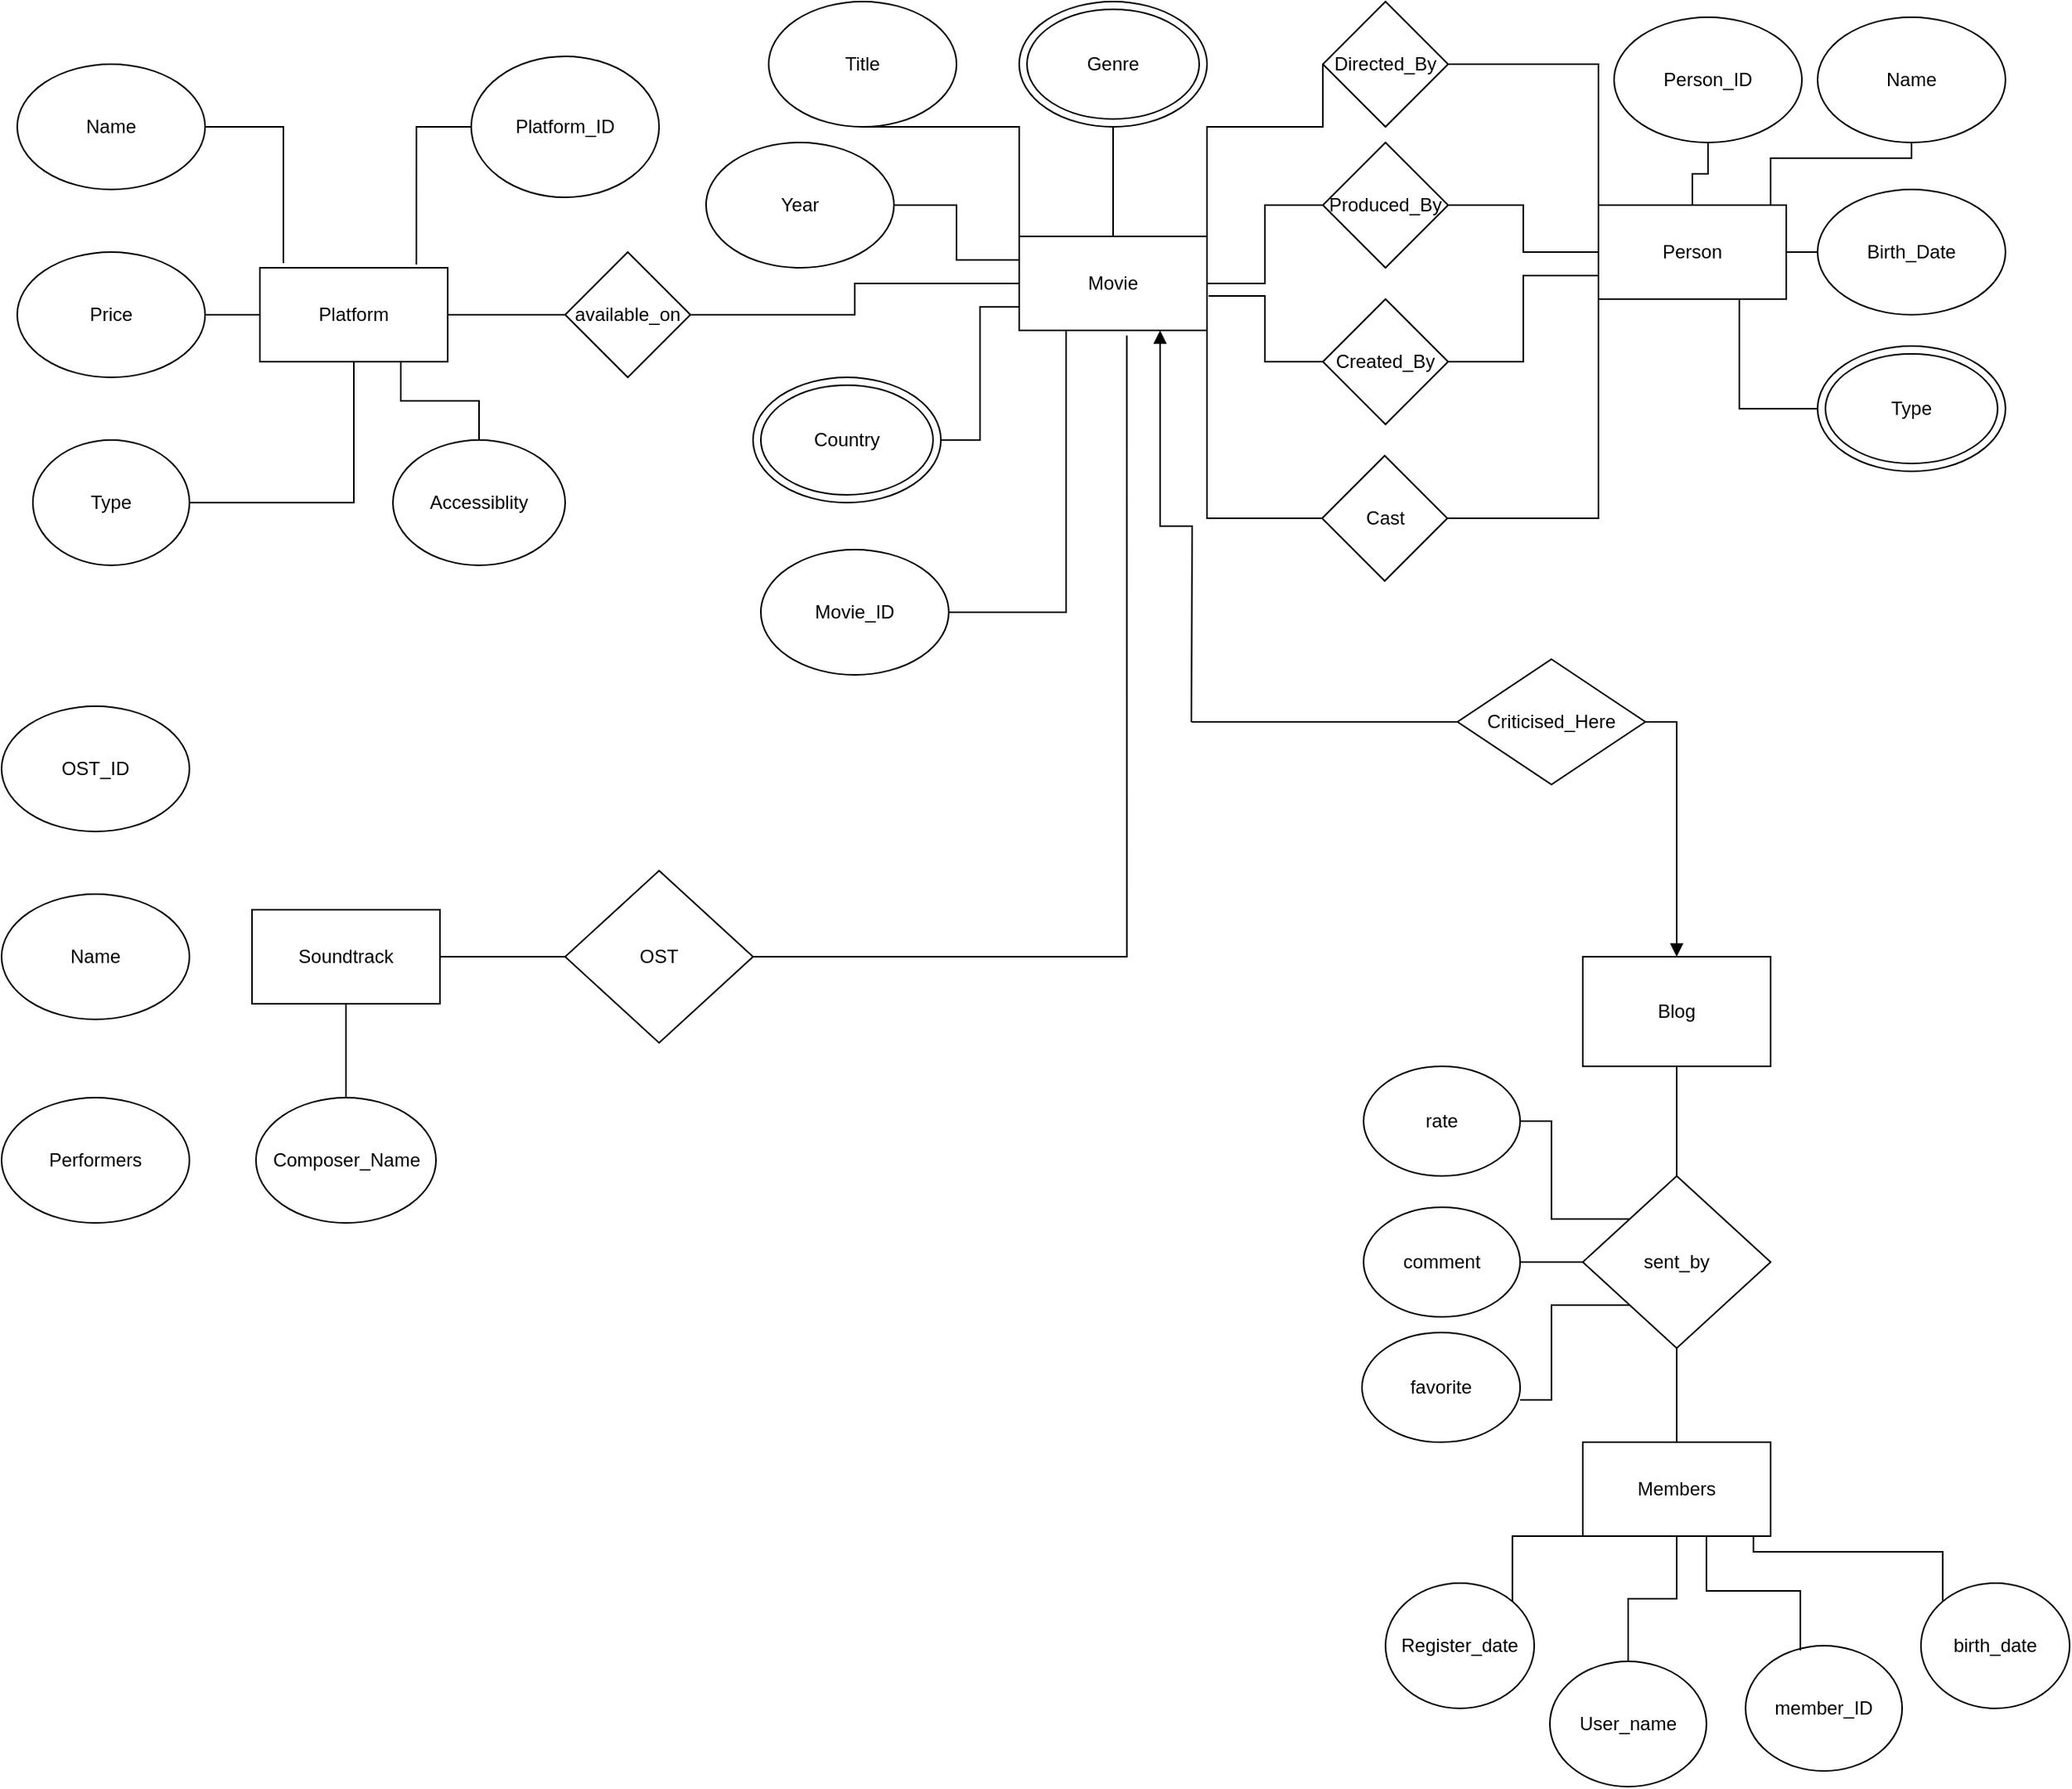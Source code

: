<mxfile version="13.6.6" type="github">
  <diagram id="C5RBs43oDa-KdzZeNtuy" name="Page-1">
    <mxGraphModel dx="1626" dy="935" grid="1" gridSize="10" guides="1" tooltips="1" connect="1" arrows="1" fold="1" page="1" pageScale="1" pageWidth="827" pageHeight="1169" math="0" shadow="0">
      <root>
        <mxCell id="WIyWlLk6GJQsqaUBKTNV-0" />
        <mxCell id="WIyWlLk6GJQsqaUBKTNV-1" parent="WIyWlLk6GJQsqaUBKTNV-0" />
        <mxCell id="zu7qVDjdmiL0SXpGUz2i-52" style="edgeStyle=orthogonalEdgeStyle;rounded=0;orthogonalLoop=1;jettySize=auto;html=1;endArrow=none;endFill=0;strokeColor=#000000;" edge="1" parent="WIyWlLk6GJQsqaUBKTNV-1" source="zu7qVDjdmiL0SXpGUz2i-1" target="zu7qVDjdmiL0SXpGUz2i-44">
          <mxGeometry relative="1" as="geometry" />
        </mxCell>
        <mxCell id="zu7qVDjdmiL0SXpGUz2i-80" style="edgeStyle=orthogonalEdgeStyle;rounded=0;orthogonalLoop=1;jettySize=auto;html=1;exitX=0.75;exitY=1;exitDx=0;exitDy=0;startArrow=block;startFill=1;endArrow=none;endFill=0;strokeColor=#000000;" edge="1" parent="WIyWlLk6GJQsqaUBKTNV-1" source="zu7qVDjdmiL0SXpGUz2i-1">
          <mxGeometry relative="1" as="geometry">
            <mxPoint x="800" y="480" as="targetPoint" />
          </mxGeometry>
        </mxCell>
        <mxCell id="zu7qVDjdmiL0SXpGUz2i-1" value="Movie" style="rounded=0;whiteSpace=wrap;html=1;" vertex="1" parent="WIyWlLk6GJQsqaUBKTNV-1">
          <mxGeometry x="690" y="170" width="120" height="60" as="geometry" />
        </mxCell>
        <mxCell id="zu7qVDjdmiL0SXpGUz2i-36" style="edgeStyle=orthogonalEdgeStyle;rounded=0;orthogonalLoop=1;jettySize=auto;html=1;endArrow=none;endFill=0;strokeColor=#000000;" edge="1" parent="WIyWlLk6GJQsqaUBKTNV-1" source="zu7qVDjdmiL0SXpGUz2i-2" target="zu7qVDjdmiL0SXpGUz2i-1">
          <mxGeometry relative="1" as="geometry" />
        </mxCell>
        <mxCell id="zu7qVDjdmiL0SXpGUz2i-2" value="Genre" style="ellipse;whiteSpace=wrap;html=1;" vertex="1" parent="WIyWlLk6GJQsqaUBKTNV-1">
          <mxGeometry x="690" y="20" width="120" height="80" as="geometry" />
        </mxCell>
        <mxCell id="zu7qVDjdmiL0SXpGUz2i-34" style="edgeStyle=orthogonalEdgeStyle;rounded=0;orthogonalLoop=1;jettySize=auto;html=1;entryX=0;entryY=0.25;entryDx=0;entryDy=0;endArrow=none;endFill=0;strokeColor=#000000;" edge="1" parent="WIyWlLk6GJQsqaUBKTNV-1" source="zu7qVDjdmiL0SXpGUz2i-4" target="zu7qVDjdmiL0SXpGUz2i-1">
          <mxGeometry relative="1" as="geometry" />
        </mxCell>
        <mxCell id="zu7qVDjdmiL0SXpGUz2i-4" value="Year" style="ellipse;whiteSpace=wrap;html=1;" vertex="1" parent="WIyWlLk6GJQsqaUBKTNV-1">
          <mxGeometry x="490" y="110" width="120" height="80" as="geometry" />
        </mxCell>
        <mxCell id="zu7qVDjdmiL0SXpGUz2i-35" style="edgeStyle=orthogonalEdgeStyle;rounded=0;orthogonalLoop=1;jettySize=auto;html=1;entryX=0;entryY=0;entryDx=0;entryDy=0;endArrow=none;endFill=0;strokeColor=#000000;" edge="1" parent="WIyWlLk6GJQsqaUBKTNV-1" source="zu7qVDjdmiL0SXpGUz2i-7" target="zu7qVDjdmiL0SXpGUz2i-1">
          <mxGeometry relative="1" as="geometry">
            <Array as="points">
              <mxPoint x="690" y="100" />
            </Array>
          </mxGeometry>
        </mxCell>
        <mxCell id="zu7qVDjdmiL0SXpGUz2i-7" value="Title" style="ellipse;whiteSpace=wrap;html=1;" vertex="1" parent="WIyWlLk6GJQsqaUBKTNV-1">
          <mxGeometry x="530" y="20" width="120" height="80" as="geometry" />
        </mxCell>
        <mxCell id="zu7qVDjdmiL0SXpGUz2i-33" style="edgeStyle=orthogonalEdgeStyle;rounded=0;orthogonalLoop=1;jettySize=auto;html=1;entryX=0;entryY=0.75;entryDx=0;entryDy=0;endArrow=none;endFill=0;strokeColor=#000000;" edge="1" parent="WIyWlLk6GJQsqaUBKTNV-1" source="zu7qVDjdmiL0SXpGUz2i-14" target="zu7qVDjdmiL0SXpGUz2i-1">
          <mxGeometry relative="1" as="geometry" />
        </mxCell>
        <mxCell id="zu7qVDjdmiL0SXpGUz2i-14" value="Country" style="ellipse;whiteSpace=wrap;html=1;" vertex="1" parent="WIyWlLk6GJQsqaUBKTNV-1">
          <mxGeometry x="520" y="260" width="120" height="80" as="geometry" />
        </mxCell>
        <mxCell id="zu7qVDjdmiL0SXpGUz2i-50" style="edgeStyle=orthogonalEdgeStyle;rounded=0;orthogonalLoop=1;jettySize=auto;html=1;entryX=0;entryY=0.5;entryDx=0;entryDy=0;endArrow=none;endFill=0;strokeColor=#000000;" edge="1" parent="WIyWlLk6GJQsqaUBKTNV-1" source="zu7qVDjdmiL0SXpGUz2i-38" target="zu7qVDjdmiL0SXpGUz2i-41">
          <mxGeometry relative="1" as="geometry" />
        </mxCell>
        <mxCell id="zu7qVDjdmiL0SXpGUz2i-38" value="Person" style="rounded=0;whiteSpace=wrap;html=1;" vertex="1" parent="WIyWlLk6GJQsqaUBKTNV-1">
          <mxGeometry x="1060" y="150" width="120" height="60" as="geometry" />
        </mxCell>
        <mxCell id="zu7qVDjdmiL0SXpGUz2i-48" style="edgeStyle=orthogonalEdgeStyle;rounded=0;orthogonalLoop=1;jettySize=auto;html=1;endArrow=none;endFill=0;strokeColor=#000000;" edge="1" parent="WIyWlLk6GJQsqaUBKTNV-1" source="zu7qVDjdmiL0SXpGUz2i-39" target="zu7qVDjdmiL0SXpGUz2i-38">
          <mxGeometry relative="1" as="geometry" />
        </mxCell>
        <mxCell id="zu7qVDjdmiL0SXpGUz2i-39" value="Person_ID" style="ellipse;whiteSpace=wrap;html=1;" vertex="1" parent="WIyWlLk6GJQsqaUBKTNV-1">
          <mxGeometry x="1070" y="30" width="120" height="80" as="geometry" />
        </mxCell>
        <mxCell id="zu7qVDjdmiL0SXpGUz2i-49" style="edgeStyle=orthogonalEdgeStyle;rounded=0;orthogonalLoop=1;jettySize=auto;html=1;endArrow=none;endFill=0;strokeColor=#000000;" edge="1" parent="WIyWlLk6GJQsqaUBKTNV-1" source="zu7qVDjdmiL0SXpGUz2i-40">
          <mxGeometry relative="1" as="geometry">
            <mxPoint x="1170" y="150" as="targetPoint" />
            <Array as="points">
              <mxPoint x="1260" y="120" />
              <mxPoint x="1170" y="120" />
            </Array>
          </mxGeometry>
        </mxCell>
        <mxCell id="zu7qVDjdmiL0SXpGUz2i-40" value="Name" style="ellipse;whiteSpace=wrap;html=1;" vertex="1" parent="WIyWlLk6GJQsqaUBKTNV-1">
          <mxGeometry x="1200" y="30" width="120" height="80" as="geometry" />
        </mxCell>
        <mxCell id="zu7qVDjdmiL0SXpGUz2i-41" value="Birth_Date" style="ellipse;whiteSpace=wrap;html=1;" vertex="1" parent="WIyWlLk6GJQsqaUBKTNV-1">
          <mxGeometry x="1200" y="140" width="120" height="80" as="geometry" />
        </mxCell>
        <mxCell id="zu7qVDjdmiL0SXpGUz2i-51" style="edgeStyle=orthogonalEdgeStyle;rounded=0;orthogonalLoop=1;jettySize=auto;html=1;entryX=0.75;entryY=1;entryDx=0;entryDy=0;endArrow=none;endFill=0;strokeColor=#000000;" edge="1" parent="WIyWlLk6GJQsqaUBKTNV-1" source="zu7qVDjdmiL0SXpGUz2i-42" target="zu7qVDjdmiL0SXpGUz2i-38">
          <mxGeometry relative="1" as="geometry" />
        </mxCell>
        <mxCell id="zu7qVDjdmiL0SXpGUz2i-42" value="Type" style="ellipse;whiteSpace=wrap;html=1;" vertex="1" parent="WIyWlLk6GJQsqaUBKTNV-1">
          <mxGeometry x="1200" y="240" width="120" height="80" as="geometry" />
        </mxCell>
        <mxCell id="zu7qVDjdmiL0SXpGUz2i-53" style="edgeStyle=orthogonalEdgeStyle;rounded=0;orthogonalLoop=1;jettySize=auto;html=1;entryX=1;entryY=0;entryDx=0;entryDy=0;endArrow=none;endFill=0;strokeColor=#000000;exitX=0;exitY=0.5;exitDx=0;exitDy=0;" edge="1" parent="WIyWlLk6GJQsqaUBKTNV-1" source="zu7qVDjdmiL0SXpGUz2i-43" target="zu7qVDjdmiL0SXpGUz2i-1">
          <mxGeometry relative="1" as="geometry">
            <Array as="points">
              <mxPoint x="884" y="100" />
              <mxPoint x="810" y="100" />
            </Array>
          </mxGeometry>
        </mxCell>
        <mxCell id="zu7qVDjdmiL0SXpGUz2i-56" style="edgeStyle=orthogonalEdgeStyle;rounded=0;orthogonalLoop=1;jettySize=auto;html=1;entryX=0;entryY=0;entryDx=0;entryDy=0;endArrow=none;endFill=0;strokeColor=#000000;" edge="1" parent="WIyWlLk6GJQsqaUBKTNV-1" source="zu7qVDjdmiL0SXpGUz2i-43" target="zu7qVDjdmiL0SXpGUz2i-38">
          <mxGeometry relative="1" as="geometry" />
        </mxCell>
        <mxCell id="zu7qVDjdmiL0SXpGUz2i-43" value="Directed_By" style="rhombus;whiteSpace=wrap;html=1;" vertex="1" parent="WIyWlLk6GJQsqaUBKTNV-1">
          <mxGeometry x="884" y="20" width="80" height="80" as="geometry" />
        </mxCell>
        <mxCell id="zu7qVDjdmiL0SXpGUz2i-57" style="edgeStyle=orthogonalEdgeStyle;rounded=0;orthogonalLoop=1;jettySize=auto;html=1;entryX=0;entryY=0.5;entryDx=0;entryDy=0;endArrow=none;endFill=0;strokeColor=#000000;" edge="1" parent="WIyWlLk6GJQsqaUBKTNV-1" source="zu7qVDjdmiL0SXpGUz2i-44" target="zu7qVDjdmiL0SXpGUz2i-38">
          <mxGeometry relative="1" as="geometry" />
        </mxCell>
        <mxCell id="zu7qVDjdmiL0SXpGUz2i-44" value="Produced_By" style="rhombus;whiteSpace=wrap;html=1;" vertex="1" parent="WIyWlLk6GJQsqaUBKTNV-1">
          <mxGeometry x="884" y="110" width="80" height="80" as="geometry" />
        </mxCell>
        <mxCell id="zu7qVDjdmiL0SXpGUz2i-54" style="edgeStyle=orthogonalEdgeStyle;rounded=0;orthogonalLoop=1;jettySize=auto;html=1;entryX=1.008;entryY=0.633;entryDx=0;entryDy=0;entryPerimeter=0;endArrow=none;endFill=0;strokeColor=#000000;" edge="1" parent="WIyWlLk6GJQsqaUBKTNV-1" source="zu7qVDjdmiL0SXpGUz2i-45" target="zu7qVDjdmiL0SXpGUz2i-1">
          <mxGeometry relative="1" as="geometry" />
        </mxCell>
        <mxCell id="zu7qVDjdmiL0SXpGUz2i-58" style="edgeStyle=orthogonalEdgeStyle;rounded=0;orthogonalLoop=1;jettySize=auto;html=1;entryX=0;entryY=0.75;entryDx=0;entryDy=0;endArrow=none;endFill=0;strokeColor=#000000;" edge="1" parent="WIyWlLk6GJQsqaUBKTNV-1" source="zu7qVDjdmiL0SXpGUz2i-45" target="zu7qVDjdmiL0SXpGUz2i-38">
          <mxGeometry relative="1" as="geometry" />
        </mxCell>
        <mxCell id="zu7qVDjdmiL0SXpGUz2i-45" value="Created_By" style="rhombus;whiteSpace=wrap;html=1;" vertex="1" parent="WIyWlLk6GJQsqaUBKTNV-1">
          <mxGeometry x="884" y="210" width="80" height="80" as="geometry" />
        </mxCell>
        <mxCell id="zu7qVDjdmiL0SXpGUz2i-55" style="edgeStyle=orthogonalEdgeStyle;rounded=0;orthogonalLoop=1;jettySize=auto;html=1;entryX=1;entryY=1;entryDx=0;entryDy=0;endArrow=none;endFill=0;strokeColor=#000000;" edge="1" parent="WIyWlLk6GJQsqaUBKTNV-1" source="zu7qVDjdmiL0SXpGUz2i-46" target="zu7qVDjdmiL0SXpGUz2i-1">
          <mxGeometry relative="1" as="geometry" />
        </mxCell>
        <mxCell id="zu7qVDjdmiL0SXpGUz2i-59" style="edgeStyle=orthogonalEdgeStyle;rounded=0;orthogonalLoop=1;jettySize=auto;html=1;entryX=0;entryY=1;entryDx=0;entryDy=0;endArrow=none;endFill=0;strokeColor=#000000;" edge="1" parent="WIyWlLk6GJQsqaUBKTNV-1" source="zu7qVDjdmiL0SXpGUz2i-46" target="zu7qVDjdmiL0SXpGUz2i-38">
          <mxGeometry relative="1" as="geometry" />
        </mxCell>
        <mxCell id="zu7qVDjdmiL0SXpGUz2i-46" value="Cast" style="rhombus;whiteSpace=wrap;html=1;" vertex="1" parent="WIyWlLk6GJQsqaUBKTNV-1">
          <mxGeometry x="883.5" y="310" width="80" height="80" as="geometry" />
        </mxCell>
        <mxCell id="zu7qVDjdmiL0SXpGUz2i-47" value="" style="ellipse;whiteSpace=wrap;html=1;fillColor=none;" vertex="1" parent="WIyWlLk6GJQsqaUBKTNV-1">
          <mxGeometry x="1205" y="245" width="110" height="70" as="geometry" />
        </mxCell>
        <mxCell id="zu7qVDjdmiL0SXpGUz2i-60" value="" style="ellipse;whiteSpace=wrap;html=1;fillColor=none;" vertex="1" parent="WIyWlLk6GJQsqaUBKTNV-1">
          <mxGeometry x="695" y="25" width="110" height="70" as="geometry" />
        </mxCell>
        <mxCell id="zu7qVDjdmiL0SXpGUz2i-61" value="" style="ellipse;whiteSpace=wrap;html=1;fillColor=none;" vertex="1" parent="WIyWlLk6GJQsqaUBKTNV-1">
          <mxGeometry x="525" y="265" width="110" height="70" as="geometry" />
        </mxCell>
        <mxCell id="zu7qVDjdmiL0SXpGUz2i-62" value="Platform" style="rounded=0;whiteSpace=wrap;html=1;fillColor=none;" vertex="1" parent="WIyWlLk6GJQsqaUBKTNV-1">
          <mxGeometry x="205" y="190" width="120" height="60" as="geometry" />
        </mxCell>
        <mxCell id="zu7qVDjdmiL0SXpGUz2i-158" style="edgeStyle=orthogonalEdgeStyle;rounded=0;jumpStyle=arc;orthogonalLoop=1;jettySize=auto;html=1;startArrow=none;startFill=0;endArrow=none;endFill=0;strokeColor=#000000;" edge="1" parent="WIyWlLk6GJQsqaUBKTNV-1" source="zu7qVDjdmiL0SXpGUz2i-63" target="zu7qVDjdmiL0SXpGUz2i-1">
          <mxGeometry relative="1" as="geometry" />
        </mxCell>
        <mxCell id="zu7qVDjdmiL0SXpGUz2i-159" style="edgeStyle=orthogonalEdgeStyle;rounded=0;jumpStyle=arc;orthogonalLoop=1;jettySize=auto;html=1;exitX=0;exitY=0.5;exitDx=0;exitDy=0;entryX=1;entryY=0.5;entryDx=0;entryDy=0;startArrow=none;startFill=0;endArrow=none;endFill=0;strokeColor=#000000;" edge="1" parent="WIyWlLk6GJQsqaUBKTNV-1" source="zu7qVDjdmiL0SXpGUz2i-63" target="zu7qVDjdmiL0SXpGUz2i-62">
          <mxGeometry relative="1" as="geometry" />
        </mxCell>
        <mxCell id="zu7qVDjdmiL0SXpGUz2i-63" value="available_on" style="rhombus;whiteSpace=wrap;html=1;fillColor=none;" vertex="1" parent="WIyWlLk6GJQsqaUBKTNV-1">
          <mxGeometry x="400" y="180" width="80" height="80" as="geometry" />
        </mxCell>
        <mxCell id="zu7qVDjdmiL0SXpGUz2i-78" style="edgeStyle=orthogonalEdgeStyle;rounded=0;orthogonalLoop=1;jettySize=auto;html=1;entryX=0.833;entryY=-0.033;entryDx=0;entryDy=0;entryPerimeter=0;startArrow=none;startFill=0;endArrow=none;endFill=0;strokeColor=#000000;" edge="1" parent="WIyWlLk6GJQsqaUBKTNV-1" source="zu7qVDjdmiL0SXpGUz2i-66" target="zu7qVDjdmiL0SXpGUz2i-62">
          <mxGeometry relative="1" as="geometry" />
        </mxCell>
        <mxCell id="zu7qVDjdmiL0SXpGUz2i-66" value="Platform_ID" style="ellipse;whiteSpace=wrap;html=1;fillColor=none;" vertex="1" parent="WIyWlLk6GJQsqaUBKTNV-1">
          <mxGeometry x="340" y="55" width="120" height="90" as="geometry" />
        </mxCell>
        <mxCell id="zu7qVDjdmiL0SXpGUz2i-75" style="edgeStyle=orthogonalEdgeStyle;rounded=0;orthogonalLoop=1;jettySize=auto;html=1;exitX=1;exitY=0.5;exitDx=0;exitDy=0;entryX=0;entryY=0.5;entryDx=0;entryDy=0;startArrow=none;startFill=0;endArrow=none;endFill=0;strokeColor=#000000;" edge="1" parent="WIyWlLk6GJQsqaUBKTNV-1" source="zu7qVDjdmiL0SXpGUz2i-67" target="zu7qVDjdmiL0SXpGUz2i-62">
          <mxGeometry relative="1" as="geometry" />
        </mxCell>
        <mxCell id="zu7qVDjdmiL0SXpGUz2i-67" value="Price" style="ellipse;whiteSpace=wrap;html=1;fillColor=none;" vertex="1" parent="WIyWlLk6GJQsqaUBKTNV-1">
          <mxGeometry x="50" y="180" width="120" height="80" as="geometry" />
        </mxCell>
        <mxCell id="zu7qVDjdmiL0SXpGUz2i-76" style="edgeStyle=orthogonalEdgeStyle;rounded=0;orthogonalLoop=1;jettySize=auto;html=1;startArrow=none;startFill=0;endArrow=none;endFill=0;strokeColor=#000000;" edge="1" parent="WIyWlLk6GJQsqaUBKTNV-1" source="zu7qVDjdmiL0SXpGUz2i-68" target="zu7qVDjdmiL0SXpGUz2i-62">
          <mxGeometry relative="1" as="geometry" />
        </mxCell>
        <mxCell id="zu7qVDjdmiL0SXpGUz2i-68" value="Type" style="ellipse;whiteSpace=wrap;html=1;fillColor=none;" vertex="1" parent="WIyWlLk6GJQsqaUBKTNV-1">
          <mxGeometry x="60" y="300" width="100" height="80" as="geometry" />
        </mxCell>
        <mxCell id="zu7qVDjdmiL0SXpGUz2i-77" style="edgeStyle=orthogonalEdgeStyle;rounded=0;orthogonalLoop=1;jettySize=auto;html=1;entryX=0.75;entryY=1;entryDx=0;entryDy=0;startArrow=none;startFill=0;endArrow=none;endFill=0;strokeColor=#000000;" edge="1" parent="WIyWlLk6GJQsqaUBKTNV-1" source="zu7qVDjdmiL0SXpGUz2i-70" target="zu7qVDjdmiL0SXpGUz2i-62">
          <mxGeometry relative="1" as="geometry" />
        </mxCell>
        <mxCell id="zu7qVDjdmiL0SXpGUz2i-70" value="Accessiblity" style="ellipse;whiteSpace=wrap;html=1;fillColor=none;" vertex="1" parent="WIyWlLk6GJQsqaUBKTNV-1">
          <mxGeometry x="290" y="300" width="110" height="80" as="geometry" />
        </mxCell>
        <mxCell id="zu7qVDjdmiL0SXpGUz2i-74" style="edgeStyle=orthogonalEdgeStyle;rounded=0;orthogonalLoop=1;jettySize=auto;html=1;entryX=0.125;entryY=-0.05;entryDx=0;entryDy=0;entryPerimeter=0;startArrow=none;startFill=0;endArrow=none;endFill=0;strokeColor=#000000;" edge="1" parent="WIyWlLk6GJQsqaUBKTNV-1" source="zu7qVDjdmiL0SXpGUz2i-71" target="zu7qVDjdmiL0SXpGUz2i-62">
          <mxGeometry relative="1" as="geometry" />
        </mxCell>
        <mxCell id="zu7qVDjdmiL0SXpGUz2i-71" value="Name" style="ellipse;whiteSpace=wrap;html=1;fillColor=none;" vertex="1" parent="WIyWlLk6GJQsqaUBKTNV-1">
          <mxGeometry x="50" y="60" width="120" height="80" as="geometry" />
        </mxCell>
        <mxCell id="zu7qVDjdmiL0SXpGUz2i-72" value="Movie_ID" style="ellipse;whiteSpace=wrap;html=1;fillColor=none;" vertex="1" parent="WIyWlLk6GJQsqaUBKTNV-1">
          <mxGeometry x="525" y="370" width="120" height="80" as="geometry" />
        </mxCell>
        <mxCell id="zu7qVDjdmiL0SXpGUz2i-73" style="edgeStyle=orthogonalEdgeStyle;rounded=0;orthogonalLoop=1;jettySize=auto;html=1;startArrow=none;startFill=0;endArrow=none;endFill=0;strokeColor=#000000;exitX=0.25;exitY=1;exitDx=0;exitDy=0;" edge="1" parent="WIyWlLk6GJQsqaUBKTNV-1" source="zu7qVDjdmiL0SXpGUz2i-1" target="zu7qVDjdmiL0SXpGUz2i-72">
          <mxGeometry relative="1" as="geometry">
            <mxPoint x="720" y="310" as="sourcePoint" />
            <Array as="points">
              <mxPoint x="720" y="410" />
            </Array>
          </mxGeometry>
        </mxCell>
        <mxCell id="zu7qVDjdmiL0SXpGUz2i-146" style="edgeStyle=orthogonalEdgeStyle;rounded=0;jumpStyle=arc;orthogonalLoop=1;jettySize=auto;html=1;startArrow=none;startFill=0;endArrow=none;endFill=0;strokeColor=#000000;" edge="1" parent="WIyWlLk6GJQsqaUBKTNV-1" source="zu7qVDjdmiL0SXpGUz2i-79" target="zu7qVDjdmiL0SXpGUz2i-125">
          <mxGeometry relative="1" as="geometry" />
        </mxCell>
        <mxCell id="zu7qVDjdmiL0SXpGUz2i-79" value="Blog" style="rounded=0;whiteSpace=wrap;html=1;fillColor=none;" vertex="1" parent="WIyWlLk6GJQsqaUBKTNV-1">
          <mxGeometry x="1050" y="630" width="120" height="70" as="geometry" />
        </mxCell>
        <mxCell id="zu7qVDjdmiL0SXpGUz2i-81" value="" style="endArrow=none;html=1;strokeColor=#000000;" edge="1" parent="WIyWlLk6GJQsqaUBKTNV-1" target="zu7qVDjdmiL0SXpGUz2i-82">
          <mxGeometry width="50" height="50" relative="1" as="geometry">
            <mxPoint x="800" y="480" as="sourcePoint" />
            <mxPoint x="900" y="480" as="targetPoint" />
          </mxGeometry>
        </mxCell>
        <mxCell id="zu7qVDjdmiL0SXpGUz2i-83" style="edgeStyle=orthogonalEdgeStyle;rounded=0;orthogonalLoop=1;jettySize=auto;html=1;exitX=1;exitY=0.5;exitDx=0;exitDy=0;startArrow=none;startFill=0;endArrow=block;endFill=1;strokeColor=#000000;" edge="1" parent="WIyWlLk6GJQsqaUBKTNV-1" source="zu7qVDjdmiL0SXpGUz2i-82" target="zu7qVDjdmiL0SXpGUz2i-79">
          <mxGeometry relative="1" as="geometry" />
        </mxCell>
        <mxCell id="zu7qVDjdmiL0SXpGUz2i-82" value="Criticised_Here" style="rhombus;whiteSpace=wrap;html=1;" vertex="1" parent="WIyWlLk6GJQsqaUBKTNV-1">
          <mxGeometry x="970" y="440" width="120" height="80" as="geometry" />
        </mxCell>
        <mxCell id="zu7qVDjdmiL0SXpGUz2i-140" style="edgeStyle=orthogonalEdgeStyle;rounded=0;jumpStyle=arc;orthogonalLoop=1;jettySize=auto;html=1;entryX=1;entryY=0;entryDx=0;entryDy=0;startArrow=none;startFill=0;endArrow=none;endFill=0;strokeColor=#000000;" edge="1" parent="WIyWlLk6GJQsqaUBKTNV-1" source="zu7qVDjdmiL0SXpGUz2i-110" target="zu7qVDjdmiL0SXpGUz2i-112">
          <mxGeometry relative="1" as="geometry">
            <Array as="points">
              <mxPoint x="1005" y="1000" />
            </Array>
          </mxGeometry>
        </mxCell>
        <mxCell id="zu7qVDjdmiL0SXpGUz2i-141" style="edgeStyle=orthogonalEdgeStyle;rounded=0;jumpStyle=arc;orthogonalLoop=1;jettySize=auto;html=1;entryX=0.5;entryY=0;entryDx=0;entryDy=0;startArrow=none;startFill=0;endArrow=none;endFill=0;strokeColor=#000000;" edge="1" parent="WIyWlLk6GJQsqaUBKTNV-1" source="zu7qVDjdmiL0SXpGUz2i-110" target="zu7qVDjdmiL0SXpGUz2i-111">
          <mxGeometry relative="1" as="geometry" />
        </mxCell>
        <mxCell id="zu7qVDjdmiL0SXpGUz2i-142" style="edgeStyle=orthogonalEdgeStyle;rounded=0;jumpStyle=arc;orthogonalLoop=1;jettySize=auto;html=1;entryX=0.35;entryY=0.038;entryDx=0;entryDy=0;entryPerimeter=0;startArrow=none;startFill=0;endArrow=none;endFill=0;strokeColor=#000000;" edge="1" parent="WIyWlLk6GJQsqaUBKTNV-1" source="zu7qVDjdmiL0SXpGUz2i-110" target="zu7qVDjdmiL0SXpGUz2i-114">
          <mxGeometry relative="1" as="geometry">
            <Array as="points">
              <mxPoint x="1129" y="1035" />
              <mxPoint x="1189" y="1035" />
            </Array>
          </mxGeometry>
        </mxCell>
        <mxCell id="zu7qVDjdmiL0SXpGUz2i-143" style="edgeStyle=orthogonalEdgeStyle;rounded=0;jumpStyle=arc;orthogonalLoop=1;jettySize=auto;html=1;entryX=0;entryY=0;entryDx=0;entryDy=0;startArrow=none;startFill=0;endArrow=none;endFill=0;strokeColor=#000000;" edge="1" parent="WIyWlLk6GJQsqaUBKTNV-1" source="zu7qVDjdmiL0SXpGUz2i-110" target="zu7qVDjdmiL0SXpGUz2i-113">
          <mxGeometry relative="1" as="geometry">
            <Array as="points">
              <mxPoint x="1159" y="1010" />
              <mxPoint x="1280" y="1010" />
            </Array>
          </mxGeometry>
        </mxCell>
        <mxCell id="zu7qVDjdmiL0SXpGUz2i-110" value="Members" style="rounded=0;whiteSpace=wrap;html=1;fillColor=none;" vertex="1" parent="WIyWlLk6GJQsqaUBKTNV-1">
          <mxGeometry x="1050" y="940" width="120" height="60" as="geometry" />
        </mxCell>
        <mxCell id="zu7qVDjdmiL0SXpGUz2i-111" value="User_name" style="ellipse;whiteSpace=wrap;html=1;fillColor=none;" vertex="1" parent="WIyWlLk6GJQsqaUBKTNV-1">
          <mxGeometry x="1029" y="1080" width="100" height="80" as="geometry" />
        </mxCell>
        <mxCell id="zu7qVDjdmiL0SXpGUz2i-112" value="Register_date" style="ellipse;whiteSpace=wrap;html=1;fillColor=none;" vertex="1" parent="WIyWlLk6GJQsqaUBKTNV-1">
          <mxGeometry x="924" y="1030" width="95" height="80" as="geometry" />
        </mxCell>
        <mxCell id="zu7qVDjdmiL0SXpGUz2i-113" value="birth_date" style="ellipse;whiteSpace=wrap;html=1;fillColor=none;" vertex="1" parent="WIyWlLk6GJQsqaUBKTNV-1">
          <mxGeometry x="1266" y="1030" width="95" height="80" as="geometry" />
        </mxCell>
        <mxCell id="zu7qVDjdmiL0SXpGUz2i-114" value="member_ID" style="ellipse;whiteSpace=wrap;html=1;fillColor=none;" vertex="1" parent="WIyWlLk6GJQsqaUBKTNV-1">
          <mxGeometry x="1154" y="1070" width="100" height="80" as="geometry" />
        </mxCell>
        <mxCell id="zu7qVDjdmiL0SXpGUz2i-147" style="edgeStyle=orthogonalEdgeStyle;rounded=0;jumpStyle=arc;orthogonalLoop=1;jettySize=auto;html=1;exitX=0.5;exitY=1;exitDx=0;exitDy=0;startArrow=none;startFill=0;endArrow=none;endFill=0;strokeColor=#000000;" edge="1" parent="WIyWlLk6GJQsqaUBKTNV-1" source="zu7qVDjdmiL0SXpGUz2i-125" target="zu7qVDjdmiL0SXpGUz2i-110">
          <mxGeometry relative="1" as="geometry" />
        </mxCell>
        <mxCell id="zu7qVDjdmiL0SXpGUz2i-153" style="edgeStyle=orthogonalEdgeStyle;rounded=0;jumpStyle=arc;orthogonalLoop=1;jettySize=auto;html=1;exitX=0;exitY=1;exitDx=0;exitDy=0;entryX=1;entryY=0.614;entryDx=0;entryDy=0;entryPerimeter=0;startArrow=none;startFill=0;endArrow=none;endFill=0;strokeColor=#000000;" edge="1" parent="WIyWlLk6GJQsqaUBKTNV-1" source="zu7qVDjdmiL0SXpGUz2i-125" target="zu7qVDjdmiL0SXpGUz2i-151">
          <mxGeometry relative="1" as="geometry" />
        </mxCell>
        <mxCell id="zu7qVDjdmiL0SXpGUz2i-125" value="sent_by" style="rhombus;whiteSpace=wrap;html=1;fillColor=none;" vertex="1" parent="WIyWlLk6GJQsqaUBKTNV-1">
          <mxGeometry x="1050" y="770" width="120" height="110" as="geometry" />
        </mxCell>
        <mxCell id="zu7qVDjdmiL0SXpGUz2i-150" style="edgeStyle=orthogonalEdgeStyle;rounded=0;jumpStyle=arc;orthogonalLoop=1;jettySize=auto;html=1;startArrow=none;startFill=0;endArrow=none;endFill=0;strokeColor=#000000;" edge="1" parent="WIyWlLk6GJQsqaUBKTNV-1" source="zu7qVDjdmiL0SXpGUz2i-148" target="zu7qVDjdmiL0SXpGUz2i-125">
          <mxGeometry relative="1" as="geometry" />
        </mxCell>
        <mxCell id="zu7qVDjdmiL0SXpGUz2i-148" value="comment" style="ellipse;whiteSpace=wrap;html=1;fillColor=none;" vertex="1" parent="WIyWlLk6GJQsqaUBKTNV-1">
          <mxGeometry x="910" y="790" width="100" height="70" as="geometry" />
        </mxCell>
        <mxCell id="zu7qVDjdmiL0SXpGUz2i-151" value="favorite" style="ellipse;whiteSpace=wrap;html=1;fillColor=none;" vertex="1" parent="WIyWlLk6GJQsqaUBKTNV-1">
          <mxGeometry x="909" y="870" width="101" height="70" as="geometry" />
        </mxCell>
        <mxCell id="zu7qVDjdmiL0SXpGUz2i-154" style="edgeStyle=orthogonalEdgeStyle;rounded=0;jumpStyle=arc;orthogonalLoop=1;jettySize=auto;html=1;exitX=1;exitY=0.5;exitDx=0;exitDy=0;entryX=0;entryY=0;entryDx=0;entryDy=0;startArrow=none;startFill=0;endArrow=none;endFill=0;strokeColor=#000000;" edge="1" parent="WIyWlLk6GJQsqaUBKTNV-1" source="zu7qVDjdmiL0SXpGUz2i-152" target="zu7qVDjdmiL0SXpGUz2i-125">
          <mxGeometry relative="1" as="geometry" />
        </mxCell>
        <mxCell id="zu7qVDjdmiL0SXpGUz2i-152" value="rate" style="ellipse;whiteSpace=wrap;html=1;fillColor=none;" vertex="1" parent="WIyWlLk6GJQsqaUBKTNV-1">
          <mxGeometry x="910" y="700" width="100" height="70" as="geometry" />
        </mxCell>
        <mxCell id="zu7qVDjdmiL0SXpGUz2i-161" value="Soundtrack" style="rounded=0;whiteSpace=wrap;html=1;fillColor=none;" vertex="1" parent="WIyWlLk6GJQsqaUBKTNV-1">
          <mxGeometry x="200" y="600" width="120" height="60" as="geometry" />
        </mxCell>
        <mxCell id="zu7qVDjdmiL0SXpGUz2i-162" value="OST_ID" style="ellipse;whiteSpace=wrap;html=1;fillColor=none;" vertex="1" parent="WIyWlLk6GJQsqaUBKTNV-1">
          <mxGeometry x="40" y="470" width="120" height="80" as="geometry" />
        </mxCell>
        <mxCell id="zu7qVDjdmiL0SXpGUz2i-163" value="Performers" style="ellipse;whiteSpace=wrap;html=1;fillColor=none;" vertex="1" parent="WIyWlLk6GJQsqaUBKTNV-1">
          <mxGeometry x="40" y="720" width="120" height="80" as="geometry" />
        </mxCell>
        <mxCell id="zu7qVDjdmiL0SXpGUz2i-164" value="Name" style="ellipse;whiteSpace=wrap;html=1;fillColor=none;" vertex="1" parent="WIyWlLk6GJQsqaUBKTNV-1">
          <mxGeometry x="40" y="590" width="120" height="80" as="geometry" />
        </mxCell>
        <mxCell id="zu7qVDjdmiL0SXpGUz2i-173" style="edgeStyle=orthogonalEdgeStyle;rounded=0;jumpStyle=arc;orthogonalLoop=1;jettySize=auto;html=1;exitX=0.5;exitY=0;exitDx=0;exitDy=0;entryX=0.5;entryY=1;entryDx=0;entryDy=0;startArrow=none;startFill=0;endArrow=none;endFill=0;strokeColor=#000000;" edge="1" parent="WIyWlLk6GJQsqaUBKTNV-1" source="zu7qVDjdmiL0SXpGUz2i-165" target="zu7qVDjdmiL0SXpGUz2i-161">
          <mxGeometry relative="1" as="geometry" />
        </mxCell>
        <mxCell id="zu7qVDjdmiL0SXpGUz2i-165" value="Composer_Name" style="ellipse;whiteSpace=wrap;html=1;fillColor=none;" vertex="1" parent="WIyWlLk6GJQsqaUBKTNV-1">
          <mxGeometry x="202.5" y="720" width="115" height="80" as="geometry" />
        </mxCell>
        <mxCell id="zu7qVDjdmiL0SXpGUz2i-171" style="edgeStyle=orthogonalEdgeStyle;rounded=0;jumpStyle=arc;orthogonalLoop=1;jettySize=auto;html=1;entryX=0.573;entryY=1.054;entryDx=0;entryDy=0;entryPerimeter=0;startArrow=none;startFill=0;endArrow=none;endFill=0;strokeColor=#000000;" edge="1" parent="WIyWlLk6GJQsqaUBKTNV-1" source="zu7qVDjdmiL0SXpGUz2i-169" target="zu7qVDjdmiL0SXpGUz2i-1">
          <mxGeometry relative="1" as="geometry" />
        </mxCell>
        <mxCell id="zu7qVDjdmiL0SXpGUz2i-172" style="edgeStyle=orthogonalEdgeStyle;rounded=0;jumpStyle=arc;orthogonalLoop=1;jettySize=auto;html=1;exitX=0;exitY=0.5;exitDx=0;exitDy=0;startArrow=none;startFill=0;endArrow=none;endFill=0;strokeColor=#000000;" edge="1" parent="WIyWlLk6GJQsqaUBKTNV-1" source="zu7qVDjdmiL0SXpGUz2i-169" target="zu7qVDjdmiL0SXpGUz2i-161">
          <mxGeometry relative="1" as="geometry" />
        </mxCell>
        <mxCell id="zu7qVDjdmiL0SXpGUz2i-169" value="OST" style="rhombus;whiteSpace=wrap;html=1;fillColor=none;" vertex="1" parent="WIyWlLk6GJQsqaUBKTNV-1">
          <mxGeometry x="400" y="575" width="120" height="110" as="geometry" />
        </mxCell>
      </root>
    </mxGraphModel>
  </diagram>
</mxfile>
